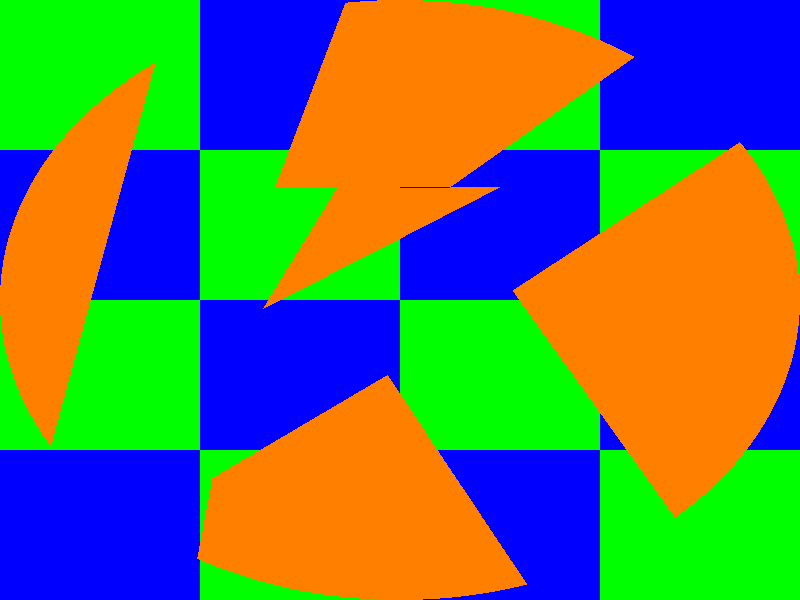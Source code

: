 #local N=16;#local W="/h>m8X=X7KJXFXWhjhKMa$Q$AD390$&<";#macro K()#declare A=A+1
;((asc(substr(W,A,1))*2/N-4)/2)#end#local A=0;camera{orthographic up y*4 right x
*4direction z location y*3look_at 0sky z}plane{y,0pigment{checker}finish{ambient
1diffuse 0}}difference {cylinder{-y/8,y/8,2}prism{-N,N,N#while(A<N*2)<K(),K()>-<
34,44>/N#end}pigment{color x+y/2}finish {ambient 1 diffuse 0}} //http://ryooki.digiquill.com/ Kwan Systems! 2001

